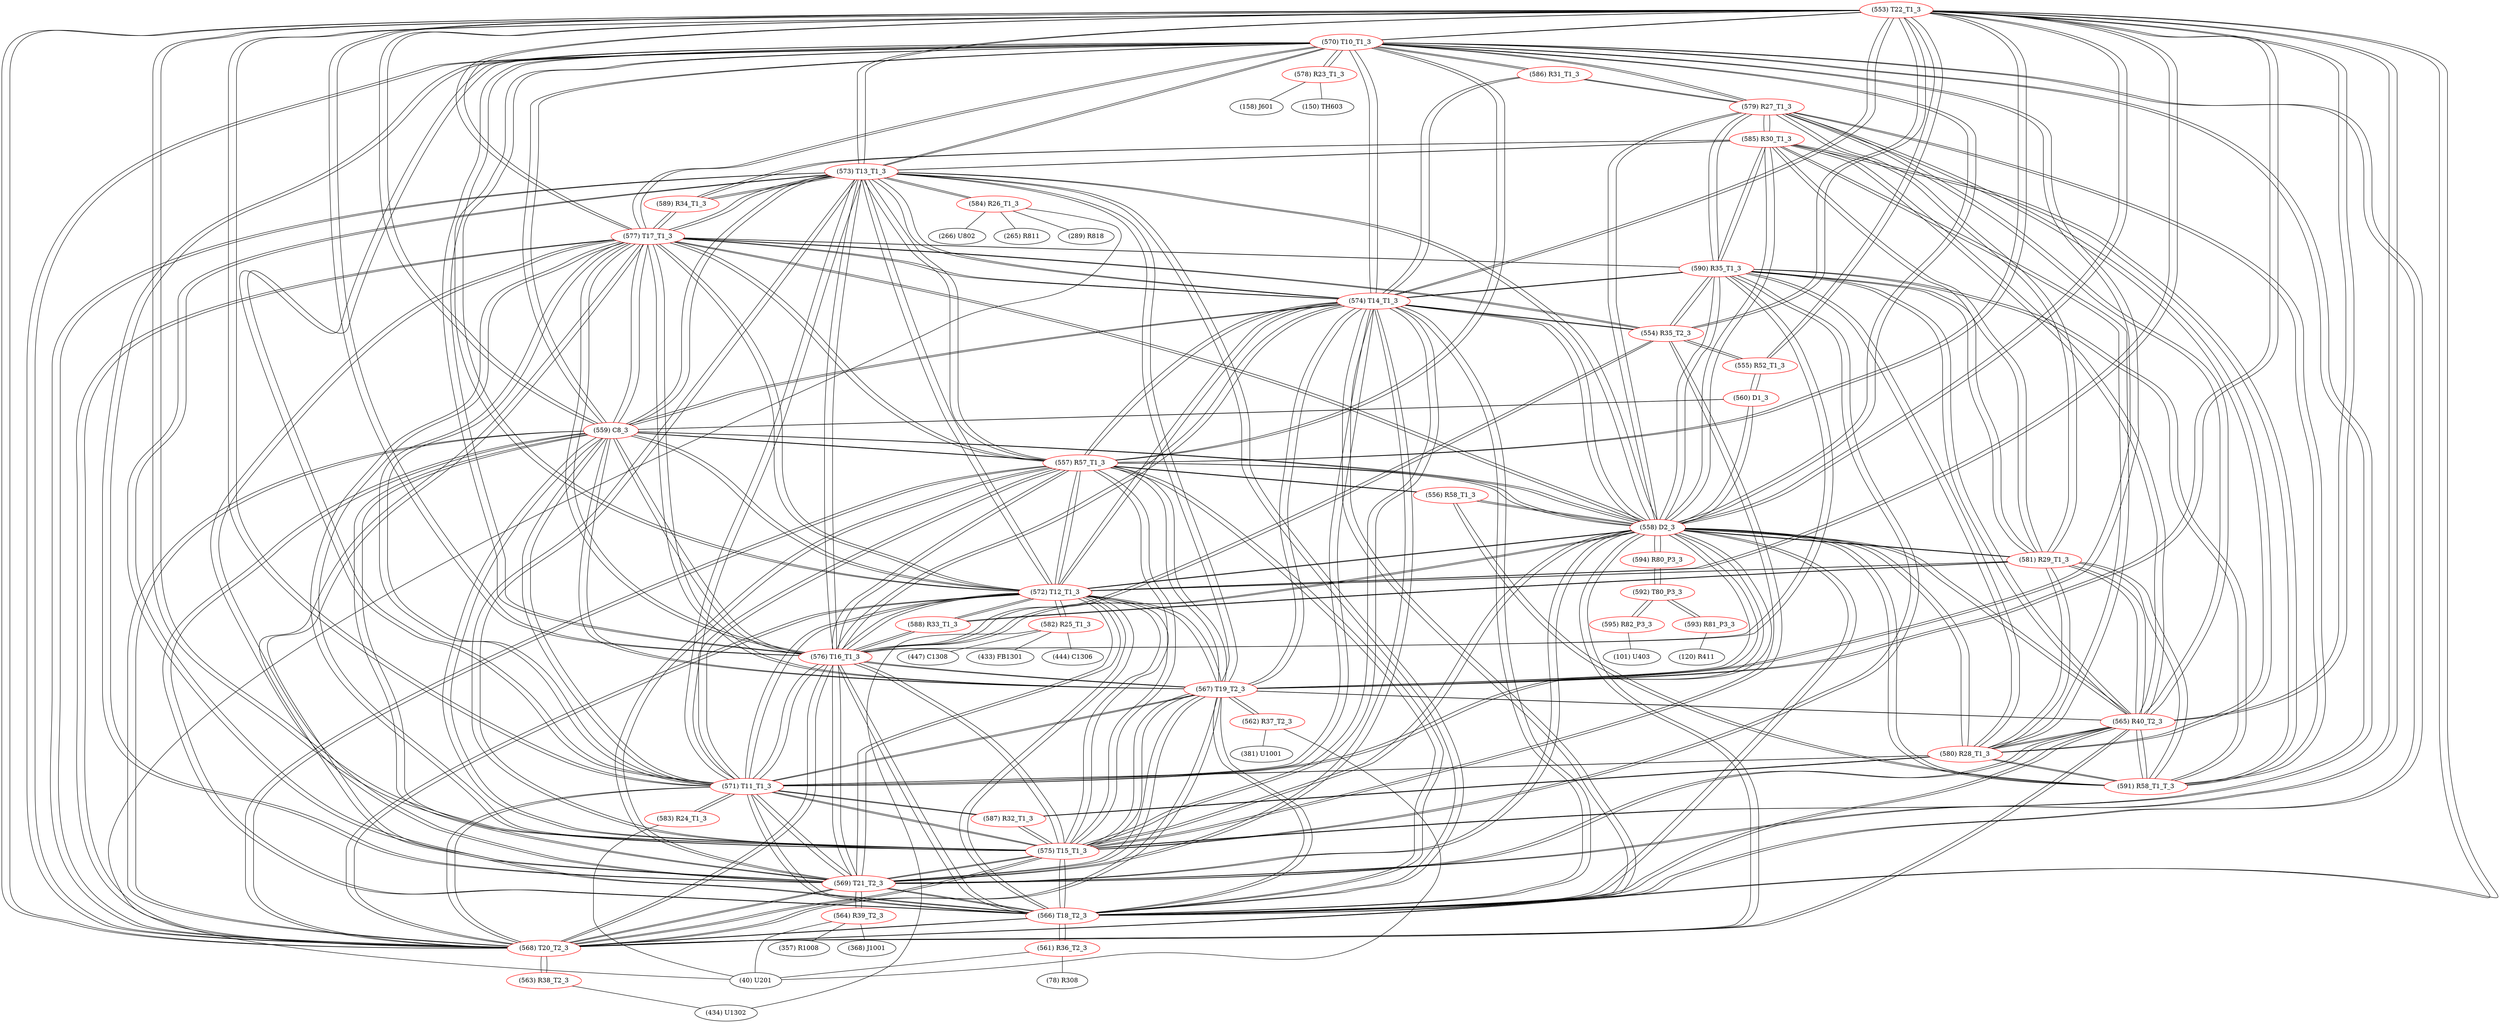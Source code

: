graph {
	553 [label="(553) T22_T1_3" color=red]
	570 [label="(570) T10_T1_3"]
	571 [label="(571) T11_T1_3"]
	572 [label="(572) T12_T1_3"]
	573 [label="(573) T13_T1_3"]
	568 [label="(568) T20_T2_3"]
	574 [label="(574) T14_T1_3"]
	575 [label="(575) T15_T1_3"]
	566 [label="(566) T18_T2_3"]
	569 [label="(569) T21_T2_3"]
	567 [label="(567) T19_T2_3"]
	559 [label="(559) C8_3"]
	576 [label="(576) T16_T1_3"]
	577 [label="(577) T17_T1_3"]
	558 [label="(558) D2_3"]
	557 [label="(557) R57_T1_3"]
	554 [label="(554) R35_T2_3"]
	555 [label="(555) R52_T1_3"]
	565 [label="(565) R40_T2_3"]
	554 [label="(554) R35_T2_3" color=red]
	555 [label="(555) R52_T1_3"]
	553 [label="(553) T22_T1_3"]
	574 [label="(574) T14_T1_3"]
	575 [label="(575) T15_T1_3"]
	577 [label="(577) T17_T1_3"]
	576 [label="(576) T16_T1_3"]
	590 [label="(590) R35_T1_3"]
	555 [label="(555) R52_T1_3" color=red]
	560 [label="(560) D1_3"]
	554 [label="(554) R35_T2_3"]
	553 [label="(553) T22_T1_3"]
	556 [label="(556) R58_T1_3" color=red]
	557 [label="(557) R57_T1_3"]
	558 [label="(558) D2_3"]
	591 [label="(591) R58_T1_T_3"]
	557 [label="(557) R57_T1_3" color=red]
	570 [label="(570) T10_T1_3"]
	571 [label="(571) T11_T1_3"]
	572 [label="(572) T12_T1_3"]
	573 [label="(573) T13_T1_3"]
	568 [label="(568) T20_T2_3"]
	574 [label="(574) T14_T1_3"]
	575 [label="(575) T15_T1_3"]
	566 [label="(566) T18_T2_3"]
	569 [label="(569) T21_T2_3"]
	567 [label="(567) T19_T2_3"]
	559 [label="(559) C8_3"]
	576 [label="(576) T16_T1_3"]
	577 [label="(577) T17_T1_3"]
	558 [label="(558) D2_3"]
	553 [label="(553) T22_T1_3"]
	556 [label="(556) R58_T1_3"]
	558 [label="(558) D2_3" color=red]
	591 [label="(591) R58_T1_T_3"]
	565 [label="(565) R40_T2_3"]
	579 [label="(579) R27_T1_3"]
	580 [label="(580) R28_T1_3"]
	581 [label="(581) R29_T1_3"]
	585 [label="(585) R30_T1_3"]
	590 [label="(590) R35_T1_3"]
	570 [label="(570) T10_T1_3"]
	571 [label="(571) T11_T1_3"]
	572 [label="(572) T12_T1_3"]
	573 [label="(573) T13_T1_3"]
	568 [label="(568) T20_T2_3"]
	574 [label="(574) T14_T1_3"]
	575 [label="(575) T15_T1_3"]
	566 [label="(566) T18_T2_3"]
	569 [label="(569) T21_T2_3"]
	567 [label="(567) T19_T2_3"]
	559 [label="(559) C8_3"]
	576 [label="(576) T16_T1_3"]
	577 [label="(577) T17_T1_3"]
	553 [label="(553) T22_T1_3"]
	557 [label="(557) R57_T1_3"]
	560 [label="(560) D1_3"]
	556 [label="(556) R58_T1_3"]
	594 [label="(594) R80_P3_3"]
	559 [label="(559) C8_3" color=red]
	570 [label="(570) T10_T1_3"]
	571 [label="(571) T11_T1_3"]
	572 [label="(572) T12_T1_3"]
	573 [label="(573) T13_T1_3"]
	568 [label="(568) T20_T2_3"]
	574 [label="(574) T14_T1_3"]
	575 [label="(575) T15_T1_3"]
	566 [label="(566) T18_T2_3"]
	569 [label="(569) T21_T2_3"]
	567 [label="(567) T19_T2_3"]
	576 [label="(576) T16_T1_3"]
	577 [label="(577) T17_T1_3"]
	558 [label="(558) D2_3"]
	553 [label="(553) T22_T1_3"]
	557 [label="(557) R57_T1_3"]
	560 [label="(560) D1_3"]
	560 [label="(560) D1_3" color=red]
	558 [label="(558) D2_3"]
	559 [label="(559) C8_3"]
	555 [label="(555) R52_T1_3"]
	561 [label="(561) R36_T2_3" color=red]
	78 [label="(78) R308"]
	40 [label="(40) U201"]
	566 [label="(566) T18_T2_3"]
	562 [label="(562) R37_T2_3" color=red]
	40 [label="(40) U201"]
	381 [label="(381) U1001"]
	567 [label="(567) T19_T2_3"]
	563 [label="(563) R38_T2_3" color=red]
	434 [label="(434) U1302"]
	568 [label="(568) T20_T2_3"]
	564 [label="(564) R39_T2_3" color=red]
	368 [label="(368) J1001"]
	40 [label="(40) U201"]
	357 [label="(357) R1008"]
	569 [label="(569) T21_T2_3"]
	565 [label="(565) R40_T2_3" color=red]
	558 [label="(558) D2_3"]
	591 [label="(591) R58_T1_T_3"]
	579 [label="(579) R27_T1_3"]
	580 [label="(580) R28_T1_3"]
	581 [label="(581) R29_T1_3"]
	585 [label="(585) R30_T1_3"]
	590 [label="(590) R35_T1_3"]
	568 [label="(568) T20_T2_3"]
	569 [label="(569) T21_T2_3"]
	567 [label="(567) T19_T2_3"]
	553 [label="(553) T22_T1_3"]
	566 [label="(566) T18_T2_3"]
	566 [label="(566) T18_T2_3" color=red]
	570 [label="(570) T10_T1_3"]
	571 [label="(571) T11_T1_3"]
	572 [label="(572) T12_T1_3"]
	573 [label="(573) T13_T1_3"]
	568 [label="(568) T20_T2_3"]
	574 [label="(574) T14_T1_3"]
	575 [label="(575) T15_T1_3"]
	569 [label="(569) T21_T2_3"]
	567 [label="(567) T19_T2_3"]
	559 [label="(559) C8_3"]
	576 [label="(576) T16_T1_3"]
	577 [label="(577) T17_T1_3"]
	558 [label="(558) D2_3"]
	553 [label="(553) T22_T1_3"]
	557 [label="(557) R57_T1_3"]
	565 [label="(565) R40_T2_3"]
	561 [label="(561) R36_T2_3"]
	567 [label="(567) T19_T2_3" color=red]
	570 [label="(570) T10_T1_3"]
	571 [label="(571) T11_T1_3"]
	572 [label="(572) T12_T1_3"]
	573 [label="(573) T13_T1_3"]
	568 [label="(568) T20_T2_3"]
	574 [label="(574) T14_T1_3"]
	575 [label="(575) T15_T1_3"]
	566 [label="(566) T18_T2_3"]
	569 [label="(569) T21_T2_3"]
	559 [label="(559) C8_3"]
	576 [label="(576) T16_T1_3"]
	577 [label="(577) T17_T1_3"]
	558 [label="(558) D2_3"]
	553 [label="(553) T22_T1_3"]
	557 [label="(557) R57_T1_3"]
	565 [label="(565) R40_T2_3"]
	562 [label="(562) R37_T2_3"]
	568 [label="(568) T20_T2_3" color=red]
	570 [label="(570) T10_T1_3"]
	571 [label="(571) T11_T1_3"]
	572 [label="(572) T12_T1_3"]
	573 [label="(573) T13_T1_3"]
	574 [label="(574) T14_T1_3"]
	575 [label="(575) T15_T1_3"]
	566 [label="(566) T18_T2_3"]
	569 [label="(569) T21_T2_3"]
	567 [label="(567) T19_T2_3"]
	559 [label="(559) C8_3"]
	576 [label="(576) T16_T1_3"]
	577 [label="(577) T17_T1_3"]
	558 [label="(558) D2_3"]
	553 [label="(553) T22_T1_3"]
	557 [label="(557) R57_T1_3"]
	565 [label="(565) R40_T2_3"]
	563 [label="(563) R38_T2_3"]
	569 [label="(569) T21_T2_3" color=red]
	570 [label="(570) T10_T1_3"]
	571 [label="(571) T11_T1_3"]
	572 [label="(572) T12_T1_3"]
	573 [label="(573) T13_T1_3"]
	568 [label="(568) T20_T2_3"]
	574 [label="(574) T14_T1_3"]
	575 [label="(575) T15_T1_3"]
	566 [label="(566) T18_T2_3"]
	567 [label="(567) T19_T2_3"]
	559 [label="(559) C8_3"]
	576 [label="(576) T16_T1_3"]
	577 [label="(577) T17_T1_3"]
	558 [label="(558) D2_3"]
	553 [label="(553) T22_T1_3"]
	557 [label="(557) R57_T1_3"]
	565 [label="(565) R40_T2_3"]
	564 [label="(564) R39_T2_3"]
	570 [label="(570) T10_T1_3" color=red]
	571 [label="(571) T11_T1_3"]
	572 [label="(572) T12_T1_3"]
	573 [label="(573) T13_T1_3"]
	568 [label="(568) T20_T2_3"]
	574 [label="(574) T14_T1_3"]
	575 [label="(575) T15_T1_3"]
	566 [label="(566) T18_T2_3"]
	569 [label="(569) T21_T2_3"]
	567 [label="(567) T19_T2_3"]
	559 [label="(559) C8_3"]
	576 [label="(576) T16_T1_3"]
	577 [label="(577) T17_T1_3"]
	558 [label="(558) D2_3"]
	553 [label="(553) T22_T1_3"]
	557 [label="(557) R57_T1_3"]
	578 [label="(578) R23_T1_3"]
	586 [label="(586) R31_T1_3"]
	579 [label="(579) R27_T1_3"]
	571 [label="(571) T11_T1_3" color=red]
	570 [label="(570) T10_T1_3"]
	572 [label="(572) T12_T1_3"]
	573 [label="(573) T13_T1_3"]
	568 [label="(568) T20_T2_3"]
	574 [label="(574) T14_T1_3"]
	575 [label="(575) T15_T1_3"]
	566 [label="(566) T18_T2_3"]
	569 [label="(569) T21_T2_3"]
	567 [label="(567) T19_T2_3"]
	559 [label="(559) C8_3"]
	576 [label="(576) T16_T1_3"]
	577 [label="(577) T17_T1_3"]
	558 [label="(558) D2_3"]
	553 [label="(553) T22_T1_3"]
	557 [label="(557) R57_T1_3"]
	583 [label="(583) R24_T1_3"]
	587 [label="(587) R32_T1_3"]
	580 [label="(580) R28_T1_3"]
	572 [label="(572) T12_T1_3" color=red]
	570 [label="(570) T10_T1_3"]
	571 [label="(571) T11_T1_3"]
	573 [label="(573) T13_T1_3"]
	568 [label="(568) T20_T2_3"]
	574 [label="(574) T14_T1_3"]
	575 [label="(575) T15_T1_3"]
	566 [label="(566) T18_T2_3"]
	569 [label="(569) T21_T2_3"]
	567 [label="(567) T19_T2_3"]
	559 [label="(559) C8_3"]
	576 [label="(576) T16_T1_3"]
	577 [label="(577) T17_T1_3"]
	558 [label="(558) D2_3"]
	553 [label="(553) T22_T1_3"]
	557 [label="(557) R57_T1_3"]
	588 [label="(588) R33_T1_3"]
	581 [label="(581) R29_T1_3"]
	582 [label="(582) R25_T1_3"]
	573 [label="(573) T13_T1_3" color=red]
	570 [label="(570) T10_T1_3"]
	571 [label="(571) T11_T1_3"]
	572 [label="(572) T12_T1_3"]
	568 [label="(568) T20_T2_3"]
	574 [label="(574) T14_T1_3"]
	575 [label="(575) T15_T1_3"]
	566 [label="(566) T18_T2_3"]
	569 [label="(569) T21_T2_3"]
	567 [label="(567) T19_T2_3"]
	559 [label="(559) C8_3"]
	576 [label="(576) T16_T1_3"]
	577 [label="(577) T17_T1_3"]
	558 [label="(558) D2_3"]
	553 [label="(553) T22_T1_3"]
	557 [label="(557) R57_T1_3"]
	589 [label="(589) R34_T1_3"]
	585 [label="(585) R30_T1_3"]
	584 [label="(584) R26_T1_3"]
	574 [label="(574) T14_T1_3" color=red]
	570 [label="(570) T10_T1_3"]
	571 [label="(571) T11_T1_3"]
	572 [label="(572) T12_T1_3"]
	573 [label="(573) T13_T1_3"]
	568 [label="(568) T20_T2_3"]
	575 [label="(575) T15_T1_3"]
	566 [label="(566) T18_T2_3"]
	569 [label="(569) T21_T2_3"]
	567 [label="(567) T19_T2_3"]
	559 [label="(559) C8_3"]
	576 [label="(576) T16_T1_3"]
	577 [label="(577) T17_T1_3"]
	558 [label="(558) D2_3"]
	553 [label="(553) T22_T1_3"]
	557 [label="(557) R57_T1_3"]
	590 [label="(590) R35_T1_3"]
	554 [label="(554) R35_T2_3"]
	586 [label="(586) R31_T1_3"]
	575 [label="(575) T15_T1_3" color=red]
	570 [label="(570) T10_T1_3"]
	571 [label="(571) T11_T1_3"]
	572 [label="(572) T12_T1_3"]
	573 [label="(573) T13_T1_3"]
	568 [label="(568) T20_T2_3"]
	574 [label="(574) T14_T1_3"]
	566 [label="(566) T18_T2_3"]
	569 [label="(569) T21_T2_3"]
	567 [label="(567) T19_T2_3"]
	559 [label="(559) C8_3"]
	576 [label="(576) T16_T1_3"]
	577 [label="(577) T17_T1_3"]
	558 [label="(558) D2_3"]
	553 [label="(553) T22_T1_3"]
	557 [label="(557) R57_T1_3"]
	590 [label="(590) R35_T1_3"]
	554 [label="(554) R35_T2_3"]
	587 [label="(587) R32_T1_3"]
	576 [label="(576) T16_T1_3" color=red]
	570 [label="(570) T10_T1_3"]
	571 [label="(571) T11_T1_3"]
	572 [label="(572) T12_T1_3"]
	573 [label="(573) T13_T1_3"]
	568 [label="(568) T20_T2_3"]
	574 [label="(574) T14_T1_3"]
	575 [label="(575) T15_T1_3"]
	566 [label="(566) T18_T2_3"]
	569 [label="(569) T21_T2_3"]
	567 [label="(567) T19_T2_3"]
	559 [label="(559) C8_3"]
	577 [label="(577) T17_T1_3"]
	558 [label="(558) D2_3"]
	553 [label="(553) T22_T1_3"]
	557 [label="(557) R57_T1_3"]
	590 [label="(590) R35_T1_3"]
	554 [label="(554) R35_T2_3"]
	588 [label="(588) R33_T1_3"]
	577 [label="(577) T17_T1_3" color=red]
	570 [label="(570) T10_T1_3"]
	571 [label="(571) T11_T1_3"]
	572 [label="(572) T12_T1_3"]
	573 [label="(573) T13_T1_3"]
	568 [label="(568) T20_T2_3"]
	574 [label="(574) T14_T1_3"]
	575 [label="(575) T15_T1_3"]
	566 [label="(566) T18_T2_3"]
	569 [label="(569) T21_T2_3"]
	567 [label="(567) T19_T2_3"]
	559 [label="(559) C8_3"]
	576 [label="(576) T16_T1_3"]
	558 [label="(558) D2_3"]
	553 [label="(553) T22_T1_3"]
	557 [label="(557) R57_T1_3"]
	590 [label="(590) R35_T1_3"]
	554 [label="(554) R35_T2_3"]
	589 [label="(589) R34_T1_3"]
	578 [label="(578) R23_T1_3" color=red]
	150 [label="(150) TH603"]
	158 [label="(158) J601"]
	570 [label="(570) T10_T1_3"]
	579 [label="(579) R27_T1_3" color=red]
	558 [label="(558) D2_3"]
	591 [label="(591) R58_T1_T_3"]
	565 [label="(565) R40_T2_3"]
	580 [label="(580) R28_T1_3"]
	581 [label="(581) R29_T1_3"]
	585 [label="(585) R30_T1_3"]
	590 [label="(590) R35_T1_3"]
	586 [label="(586) R31_T1_3"]
	570 [label="(570) T10_T1_3"]
	580 [label="(580) R28_T1_3" color=red]
	558 [label="(558) D2_3"]
	591 [label="(591) R58_T1_T_3"]
	565 [label="(565) R40_T2_3"]
	579 [label="(579) R27_T1_3"]
	581 [label="(581) R29_T1_3"]
	585 [label="(585) R30_T1_3"]
	590 [label="(590) R35_T1_3"]
	587 [label="(587) R32_T1_3"]
	571 [label="(571) T11_T1_3"]
	581 [label="(581) R29_T1_3" color=red]
	558 [label="(558) D2_3"]
	591 [label="(591) R58_T1_T_3"]
	565 [label="(565) R40_T2_3"]
	579 [label="(579) R27_T1_3"]
	580 [label="(580) R28_T1_3"]
	585 [label="(585) R30_T1_3"]
	590 [label="(590) R35_T1_3"]
	588 [label="(588) R33_T1_3"]
	572 [label="(572) T12_T1_3"]
	582 [label="(582) R25_T1_3" color=red]
	447 [label="(447) C1308"]
	434 [label="(434) U1302"]
	433 [label="(433) FB1301"]
	444 [label="(444) C1306"]
	572 [label="(572) T12_T1_3"]
	583 [label="(583) R24_T1_3" color=red]
	40 [label="(40) U201"]
	571 [label="(571) T11_T1_3"]
	584 [label="(584) R26_T1_3" color=red]
	40 [label="(40) U201"]
	266 [label="(266) U802"]
	265 [label="(265) R811"]
	289 [label="(289) R818"]
	573 [label="(573) T13_T1_3"]
	585 [label="(585) R30_T1_3" color=red]
	558 [label="(558) D2_3"]
	591 [label="(591) R58_T1_T_3"]
	565 [label="(565) R40_T2_3"]
	579 [label="(579) R27_T1_3"]
	580 [label="(580) R28_T1_3"]
	581 [label="(581) R29_T1_3"]
	590 [label="(590) R35_T1_3"]
	573 [label="(573) T13_T1_3"]
	589 [label="(589) R34_T1_3"]
	586 [label="(586) R31_T1_3" color=red]
	579 [label="(579) R27_T1_3"]
	570 [label="(570) T10_T1_3"]
	574 [label="(574) T14_T1_3"]
	587 [label="(587) R32_T1_3" color=red]
	575 [label="(575) T15_T1_3"]
	571 [label="(571) T11_T1_3"]
	580 [label="(580) R28_T1_3"]
	588 [label="(588) R33_T1_3" color=red]
	576 [label="(576) T16_T1_3"]
	581 [label="(581) R29_T1_3"]
	572 [label="(572) T12_T1_3"]
	589 [label="(589) R34_T1_3" color=red]
	577 [label="(577) T17_T1_3"]
	573 [label="(573) T13_T1_3"]
	585 [label="(585) R30_T1_3"]
	590 [label="(590) R35_T1_3" color=red]
	558 [label="(558) D2_3"]
	591 [label="(591) R58_T1_T_3"]
	565 [label="(565) R40_T2_3"]
	579 [label="(579) R27_T1_3"]
	580 [label="(580) R28_T1_3"]
	581 [label="(581) R29_T1_3"]
	585 [label="(585) R30_T1_3"]
	574 [label="(574) T14_T1_3"]
	575 [label="(575) T15_T1_3"]
	577 [label="(577) T17_T1_3"]
	576 [label="(576) T16_T1_3"]
	554 [label="(554) R35_T2_3"]
	591 [label="(591) R58_T1_T_3" color=red]
	558 [label="(558) D2_3"]
	565 [label="(565) R40_T2_3"]
	579 [label="(579) R27_T1_3"]
	580 [label="(580) R28_T1_3"]
	581 [label="(581) R29_T1_3"]
	585 [label="(585) R30_T1_3"]
	590 [label="(590) R35_T1_3"]
	556 [label="(556) R58_T1_3"]
	592 [label="(592) T80_P3_3" color=red]
	593 [label="(593) R81_P3_3"]
	595 [label="(595) R82_P3_3"]
	594 [label="(594) R80_P3_3"]
	593 [label="(593) R81_P3_3" color=red]
	120 [label="(120) R411"]
	592 [label="(592) T80_P3_3"]
	594 [label="(594) R80_P3_3" color=red]
	558 [label="(558) D2_3"]
	592 [label="(592) T80_P3_3"]
	595 [label="(595) R82_P3_3" color=red]
	101 [label="(101) U403"]
	592 [label="(592) T80_P3_3"]
	553 -- 570
	553 -- 571
	553 -- 572
	553 -- 573
	553 -- 568
	553 -- 574
	553 -- 575
	553 -- 566
	553 -- 569
	553 -- 567
	553 -- 559
	553 -- 576
	553 -- 577
	553 -- 558
	553 -- 557
	553 -- 554
	553 -- 555
	553 -- 565
	554 -- 555
	554 -- 553
	554 -- 574
	554 -- 575
	554 -- 577
	554 -- 576
	554 -- 590
	555 -- 560
	555 -- 554
	555 -- 553
	556 -- 557
	556 -- 558
	556 -- 591
	557 -- 570
	557 -- 571
	557 -- 572
	557 -- 573
	557 -- 568
	557 -- 574
	557 -- 575
	557 -- 566
	557 -- 569
	557 -- 567
	557 -- 559
	557 -- 576
	557 -- 577
	557 -- 558
	557 -- 553
	557 -- 556
	558 -- 591
	558 -- 565
	558 -- 579
	558 -- 580
	558 -- 581
	558 -- 585
	558 -- 590
	558 -- 570
	558 -- 571
	558 -- 572
	558 -- 573
	558 -- 568
	558 -- 574
	558 -- 575
	558 -- 566
	558 -- 569
	558 -- 567
	558 -- 559
	558 -- 576
	558 -- 577
	558 -- 553
	558 -- 557
	558 -- 560
	558 -- 556
	558 -- 594
	559 -- 570
	559 -- 571
	559 -- 572
	559 -- 573
	559 -- 568
	559 -- 574
	559 -- 575
	559 -- 566
	559 -- 569
	559 -- 567
	559 -- 576
	559 -- 577
	559 -- 558
	559 -- 553
	559 -- 557
	559 -- 560
	560 -- 558
	560 -- 559
	560 -- 555
	561 -- 78
	561 -- 40
	561 -- 566
	562 -- 40
	562 -- 381
	562 -- 567
	563 -- 434
	563 -- 568
	564 -- 368
	564 -- 40
	564 -- 357
	564 -- 569
	565 -- 558
	565 -- 591
	565 -- 579
	565 -- 580
	565 -- 581
	565 -- 585
	565 -- 590
	565 -- 568
	565 -- 569
	565 -- 567
	565 -- 553
	565 -- 566
	566 -- 570
	566 -- 571
	566 -- 572
	566 -- 573
	566 -- 568
	566 -- 574
	566 -- 575
	566 -- 569
	566 -- 567
	566 -- 559
	566 -- 576
	566 -- 577
	566 -- 558
	566 -- 553
	566 -- 557
	566 -- 565
	566 -- 561
	567 -- 570
	567 -- 571
	567 -- 572
	567 -- 573
	567 -- 568
	567 -- 574
	567 -- 575
	567 -- 566
	567 -- 569
	567 -- 559
	567 -- 576
	567 -- 577
	567 -- 558
	567 -- 553
	567 -- 557
	567 -- 565
	567 -- 562
	568 -- 570
	568 -- 571
	568 -- 572
	568 -- 573
	568 -- 574
	568 -- 575
	568 -- 566
	568 -- 569
	568 -- 567
	568 -- 559
	568 -- 576
	568 -- 577
	568 -- 558
	568 -- 553
	568 -- 557
	568 -- 565
	568 -- 563
	569 -- 570
	569 -- 571
	569 -- 572
	569 -- 573
	569 -- 568
	569 -- 574
	569 -- 575
	569 -- 566
	569 -- 567
	569 -- 559
	569 -- 576
	569 -- 577
	569 -- 558
	569 -- 553
	569 -- 557
	569 -- 565
	569 -- 564
	570 -- 571
	570 -- 572
	570 -- 573
	570 -- 568
	570 -- 574
	570 -- 575
	570 -- 566
	570 -- 569
	570 -- 567
	570 -- 559
	570 -- 576
	570 -- 577
	570 -- 558
	570 -- 553
	570 -- 557
	570 -- 578
	570 -- 586
	570 -- 579
	571 -- 570
	571 -- 572
	571 -- 573
	571 -- 568
	571 -- 574
	571 -- 575
	571 -- 566
	571 -- 569
	571 -- 567
	571 -- 559
	571 -- 576
	571 -- 577
	571 -- 558
	571 -- 553
	571 -- 557
	571 -- 583
	571 -- 587
	571 -- 580
	572 -- 570
	572 -- 571
	572 -- 573
	572 -- 568
	572 -- 574
	572 -- 575
	572 -- 566
	572 -- 569
	572 -- 567
	572 -- 559
	572 -- 576
	572 -- 577
	572 -- 558
	572 -- 553
	572 -- 557
	572 -- 588
	572 -- 581
	572 -- 582
	573 -- 570
	573 -- 571
	573 -- 572
	573 -- 568
	573 -- 574
	573 -- 575
	573 -- 566
	573 -- 569
	573 -- 567
	573 -- 559
	573 -- 576
	573 -- 577
	573 -- 558
	573 -- 553
	573 -- 557
	573 -- 589
	573 -- 585
	573 -- 584
	574 -- 570
	574 -- 571
	574 -- 572
	574 -- 573
	574 -- 568
	574 -- 575
	574 -- 566
	574 -- 569
	574 -- 567
	574 -- 559
	574 -- 576
	574 -- 577
	574 -- 558
	574 -- 553
	574 -- 557
	574 -- 590
	574 -- 554
	574 -- 586
	575 -- 570
	575 -- 571
	575 -- 572
	575 -- 573
	575 -- 568
	575 -- 574
	575 -- 566
	575 -- 569
	575 -- 567
	575 -- 559
	575 -- 576
	575 -- 577
	575 -- 558
	575 -- 553
	575 -- 557
	575 -- 590
	575 -- 554
	575 -- 587
	576 -- 570
	576 -- 571
	576 -- 572
	576 -- 573
	576 -- 568
	576 -- 574
	576 -- 575
	576 -- 566
	576 -- 569
	576 -- 567
	576 -- 559
	576 -- 577
	576 -- 558
	576 -- 553
	576 -- 557
	576 -- 590
	576 -- 554
	576 -- 588
	577 -- 570
	577 -- 571
	577 -- 572
	577 -- 573
	577 -- 568
	577 -- 574
	577 -- 575
	577 -- 566
	577 -- 569
	577 -- 567
	577 -- 559
	577 -- 576
	577 -- 558
	577 -- 553
	577 -- 557
	577 -- 590
	577 -- 554
	577 -- 589
	578 -- 150
	578 -- 158
	578 -- 570
	579 -- 558
	579 -- 591
	579 -- 565
	579 -- 580
	579 -- 581
	579 -- 585
	579 -- 590
	579 -- 586
	579 -- 570
	580 -- 558
	580 -- 591
	580 -- 565
	580 -- 579
	580 -- 581
	580 -- 585
	580 -- 590
	580 -- 587
	580 -- 571
	581 -- 558
	581 -- 591
	581 -- 565
	581 -- 579
	581 -- 580
	581 -- 585
	581 -- 590
	581 -- 588
	581 -- 572
	582 -- 447
	582 -- 434
	582 -- 433
	582 -- 444
	582 -- 572
	583 -- 40
	583 -- 571
	584 -- 40
	584 -- 266
	584 -- 265
	584 -- 289
	584 -- 573
	585 -- 558
	585 -- 591
	585 -- 565
	585 -- 579
	585 -- 580
	585 -- 581
	585 -- 590
	585 -- 573
	585 -- 589
	586 -- 579
	586 -- 570
	586 -- 574
	587 -- 575
	587 -- 571
	587 -- 580
	588 -- 576
	588 -- 581
	588 -- 572
	589 -- 577
	589 -- 573
	589 -- 585
	590 -- 558
	590 -- 591
	590 -- 565
	590 -- 579
	590 -- 580
	590 -- 581
	590 -- 585
	590 -- 574
	590 -- 575
	590 -- 577
	590 -- 576
	590 -- 554
	591 -- 558
	591 -- 565
	591 -- 579
	591 -- 580
	591 -- 581
	591 -- 585
	591 -- 590
	591 -- 556
	592 -- 593
	592 -- 595
	592 -- 594
	593 -- 120
	593 -- 592
	594 -- 558
	594 -- 592
	595 -- 101
	595 -- 592
}